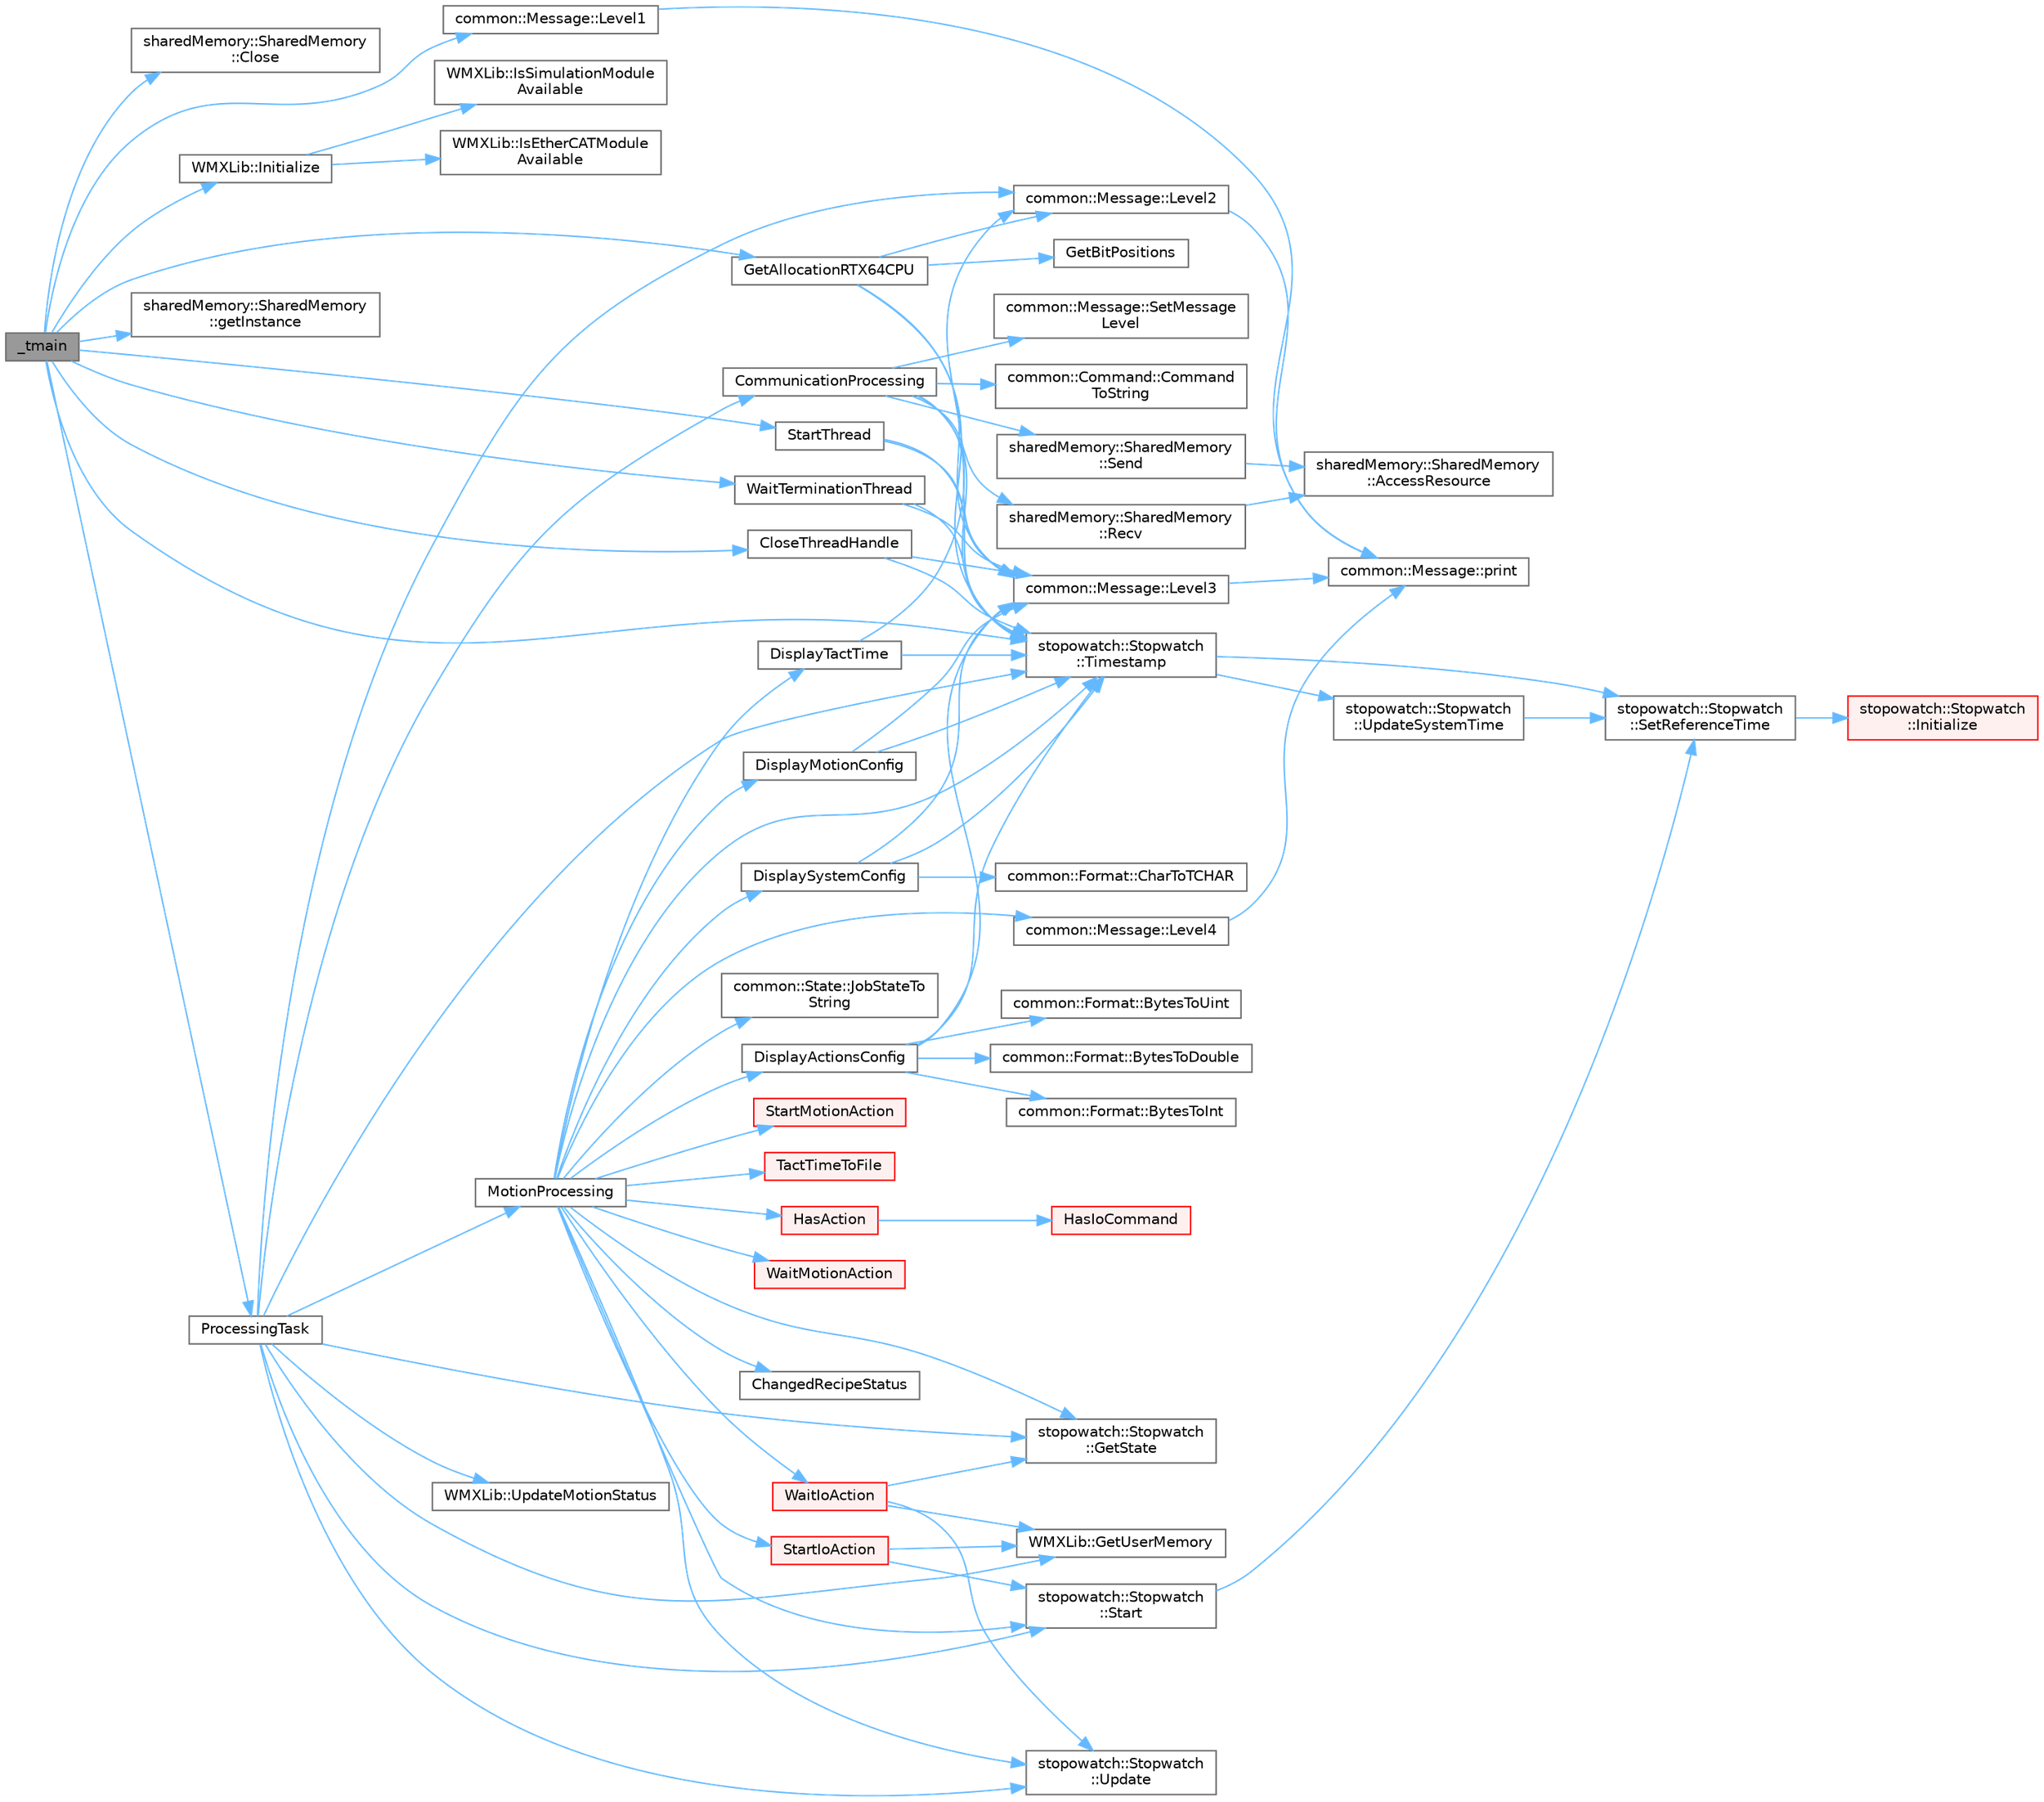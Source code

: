 digraph "_tmain"
{
 // LATEX_PDF_SIZE
  bgcolor="transparent";
  edge [fontname=Helvetica,fontsize=10,labelfontname=Helvetica,labelfontsize=10];
  node [fontname=Helvetica,fontsize=10,shape=box,height=0.2,width=0.4];
  rankdir="LR";
  Node1 [id="Node000001",label="_tmain",height=0.2,width=0.4,color="gray40", fillcolor="grey60", style="filled", fontcolor="black",tooltip="메인 함수"];
  Node1 -> Node2 [id="edge1_Node000001_Node000002",color="steelblue1",style="solid",tooltip=" "];
  Node2 [id="Node000002",label="sharedMemory::SharedMemory\l::Close",height=0.2,width=0.4,color="grey40", fillcolor="white", style="filled",URL="$classshared_memory_1_1_shared_memory.html#aeb536ad3891285fa976bdf7f148026e0",tooltip="공유 메모리를 닫는 메서드입니다."];
  Node1 -> Node3 [id="edge2_Node000001_Node000003",color="steelblue1",style="solid",tooltip=" "];
  Node3 [id="Node000003",label="CloseThreadHandle",height=0.2,width=0.4,color="grey40", fillcolor="white", style="filled",URL="$_rtss_app_8cpp.html#a3754d22c5256ceffecceff1d802dd1b8",tooltip="주어진 스레드 핸들을 닫습니다."];
  Node3 -> Node4 [id="edge3_Node000003_Node000004",color="steelblue1",style="solid",tooltip=" "];
  Node4 [id="Node000004",label="common::Message::Level3",height=0.2,width=0.4,color="grey40", fillcolor="white", style="filled",URL="$classcommon_1_1_message.html#a47587b821f2c83f89008cc11f387f9db",tooltip="Level 3 메시지를 출력하는 함수입니다."];
  Node4 -> Node5 [id="edge4_Node000004_Node000005",color="steelblue1",style="solid",tooltip=" "];
  Node5 [id="Node000005",label="common::Message::print",height=0.2,width=0.4,color="grey40", fillcolor="white", style="filled",URL="$classcommon_1_1_message.html#ae483efdcb4abf9eb13d618362cf86b51",tooltip="TCHAR 형식의 문자열을 출력하는 일반적인 출력 함수입니다."];
  Node3 -> Node6 [id="edge5_Node000003_Node000006",color="steelblue1",style="solid",tooltip=" "];
  Node6 [id="Node000006",label="stopowatch::Stopwatch\l::Timestamp",height=0.2,width=0.4,color="grey40", fillcolor="white", style="filled",URL="$classstopowatch_1_1_stopwatch.html#aa8017c358d91e6facd902a0f12176da0",tooltip="현재 시간의 타임스탬프를 문자열로 반환하는 함수입니다."];
  Node6 -> Node7 [id="edge6_Node000006_Node000007",color="steelblue1",style="solid",tooltip=" "];
  Node7 [id="Node000007",label="stopowatch::Stopwatch\l::SetReferenceTime",height=0.2,width=0.4,color="grey40", fillcolor="white", style="filled",URL="$classstopowatch_1_1_stopwatch.html#ab9109777a989e397989e57ed02f963aa",tooltip="참조 시간을 설정하는 함수입니다."];
  Node7 -> Node8 [id="edge7_Node000007_Node000008",color="steelblue1",style="solid",tooltip=" "];
  Node8 [id="Node000008",label="stopowatch::Stopwatch\l::Initialize",height=0.2,width=0.4,color="red", fillcolor="#FFF0F0", style="filled",URL="$classstopowatch_1_1_stopwatch.html#a7a6a5fa3f41742bb98935745bec45665",tooltip="초기화 함수입니다."];
  Node6 -> Node11 [id="edge8_Node000006_Node000011",color="steelblue1",style="solid",tooltip=" "];
  Node11 [id="Node000011",label="stopowatch::Stopwatch\l::UpdateSystemTime",height=0.2,width=0.4,color="grey40", fillcolor="white", style="filled",URL="$classstopowatch_1_1_stopwatch.html#a10e8747e2e04ee2a402f848bfb001d99",tooltip="현재 시스템 시간을 업데이트하는 함수입니다."];
  Node11 -> Node7 [id="edge9_Node000011_Node000007",color="steelblue1",style="solid",tooltip=" "];
  Node1 -> Node12 [id="edge10_Node000001_Node000012",color="steelblue1",style="solid",tooltip=" "];
  Node12 [id="Node000012",label="GetAllocationRTX64CPU",height=0.2,width=0.4,color="grey40", fillcolor="white", style="filled",URL="$_rtss_app_8cpp.html#ac3520566a2d6657ba663676a4a9d2851",tooltip="RTX64의 현재 CPU 할당 정보를 가져옵니다."];
  Node12 -> Node13 [id="edge11_Node000012_Node000013",color="steelblue1",style="solid",tooltip=" "];
  Node13 [id="Node000013",label="GetBitPositions",height=0.2,width=0.4,color="grey40", fillcolor="white", style="filled",URL="$_rtss_app_8cpp.html#aa50cde5f8a1ecf28322e440331534a8c",tooltip="지정된 마스크에 있는 비트의 위치를 반환합니다."];
  Node12 -> Node14 [id="edge12_Node000012_Node000014",color="steelblue1",style="solid",tooltip=" "];
  Node14 [id="Node000014",label="common::Message::Level2",height=0.2,width=0.4,color="grey40", fillcolor="white", style="filled",URL="$classcommon_1_1_message.html#a40bb53cafcaa484ddcf126502abc161f",tooltip="Level 2 메시지를 출력하는 함수입니다."];
  Node14 -> Node5 [id="edge13_Node000014_Node000005",color="steelblue1",style="solid",tooltip=" "];
  Node12 -> Node4 [id="edge14_Node000012_Node000004",color="steelblue1",style="solid",tooltip=" "];
  Node12 -> Node6 [id="edge15_Node000012_Node000006",color="steelblue1",style="solid",tooltip=" "];
  Node1 -> Node15 [id="edge16_Node000001_Node000015",color="steelblue1",style="solid",tooltip=" "];
  Node15 [id="Node000015",label="sharedMemory::SharedMemory\l::getInstance",height=0.2,width=0.4,color="grey40", fillcolor="white", style="filled",URL="$classshared_memory_1_1_shared_memory.html#a2640ca595aaa5352544c4db3a8e678e9",tooltip="SharedMemory의 인스턴스를 반환하는 정적 메서드입니다."];
  Node1 -> Node16 [id="edge17_Node000001_Node000016",color="steelblue1",style="solid",tooltip=" "];
  Node16 [id="Node000016",label="WMXLib::Initialize",height=0.2,width=0.4,color="grey40", fillcolor="white", style="filled",URL="$class_w_m_x_lib.html#a3f0820fd2f3223d3587927c389f701c9",tooltip="WMX Device를 초기화합니다."];
  Node16 -> Node17 [id="edge18_Node000016_Node000017",color="steelblue1",style="solid",tooltip=" "];
  Node17 [id="Node000017",label="WMXLib::IsEtherCATModule\lAvailable",height=0.2,width=0.4,color="grey40", fillcolor="white", style="filled",URL="$class_w_m_x_lib.html#addb6732912c49c183fedc95e37508e93",tooltip="EtherCAT 모듈의 사용 가능 여부를 확인합니다."];
  Node16 -> Node18 [id="edge19_Node000016_Node000018",color="steelblue1",style="solid",tooltip=" "];
  Node18 [id="Node000018",label="WMXLib::IsSimulationModule\lAvailable",height=0.2,width=0.4,color="grey40", fillcolor="white", style="filled",URL="$class_w_m_x_lib.html#aafa2d5d0730879cb70db1ef35c21b101",tooltip="시뮬레이션 모듈의 사용 가능 여부를 확인합니다."];
  Node1 -> Node19 [id="edge20_Node000001_Node000019",color="steelblue1",style="solid",tooltip=" "];
  Node19 [id="Node000019",label="common::Message::Level1",height=0.2,width=0.4,color="grey40", fillcolor="white", style="filled",URL="$classcommon_1_1_message.html#af45e9eb63af9ef1efb8fc8f0d0ae3244",tooltip="Level 1 메시지를 출력하는 함수입니다."];
  Node19 -> Node5 [id="edge21_Node000019_Node000005",color="steelblue1",style="solid",tooltip=" "];
  Node1 -> Node20 [id="edge22_Node000001_Node000020",color="steelblue1",style="solid",tooltip=" "];
  Node20 [id="Node000020",label="ProcessingTask",height=0.2,width=0.4,color="grey40", fillcolor="white", style="filled",URL="$_rtss_app_8cpp.html#a3db71c15151b4d493496a84b964c847b",tooltip="주어진 작업을 수행하는 스레드 함수입니다."];
  Node20 -> Node21 [id="edge23_Node000020_Node000021",color="steelblue1",style="solid",tooltip=" "];
  Node21 [id="Node000021",label="CommunicationProcessing",height=0.2,width=0.4,color="grey40", fillcolor="white", style="filled",URL="$_rtss_app_8cpp.html#ad6cddbe389369006f50244e7ff4fd90e",tooltip="수신된 명령에 따라 통신을 처리합니다."];
  Node21 -> Node22 [id="edge24_Node000021_Node000022",color="steelblue1",style="solid",tooltip=" "];
  Node22 [id="Node000022",label="common::Command::Command\lToString",height=0.2,width=0.4,color="grey40", fillcolor="white", style="filled",URL="$classcommon_1_1_command.html#a418e6619dc3c69460f8aee1966dd1306",tooltip="주어진 명령어 코드에 해당하는 명령어 문자열을 반환하는 함수입니다."];
  Node21 -> Node4 [id="edge25_Node000021_Node000004",color="steelblue1",style="solid",tooltip=" "];
  Node21 -> Node23 [id="edge26_Node000021_Node000023",color="steelblue1",style="solid",tooltip=" "];
  Node23 [id="Node000023",label="sharedMemory::SharedMemory\l::Recv",height=0.2,width=0.4,color="grey40", fillcolor="white", style="filled",URL="$classshared_memory_1_1_shared_memory.html#aa0ac84da4690d8f02030dce64d794b6a",tooltip="데이터를 수신하는 메서드입니다."];
  Node23 -> Node24 [id="edge27_Node000023_Node000024",color="steelblue1",style="solid",tooltip=" "];
  Node24 [id="Node000024",label="sharedMemory::SharedMemory\l::AccessResource",height=0.2,width=0.4,color="grey40", fillcolor="white", style="filled",URL="$classshared_memory_1_1_shared_memory.html#aac2e636e1bb07c9b201c7df657b48fac",tooltip="공유 리소스에 접근하는 함수입니다."];
  Node21 -> Node25 [id="edge28_Node000021_Node000025",color="steelblue1",style="solid",tooltip=" "];
  Node25 [id="Node000025",label="sharedMemory::SharedMemory\l::Send",height=0.2,width=0.4,color="grey40", fillcolor="white", style="filled",URL="$classshared_memory_1_1_shared_memory.html#a212b8529781cfac2d75de64db2abdea6",tooltip="데이터를 송신하는 메서드입니다."];
  Node25 -> Node24 [id="edge29_Node000025_Node000024",color="steelblue1",style="solid",tooltip=" "];
  Node21 -> Node26 [id="edge30_Node000021_Node000026",color="steelblue1",style="solid",tooltip=" "];
  Node26 [id="Node000026",label="common::Message::SetMessage\lLevel",height=0.2,width=0.4,color="grey40", fillcolor="white", style="filled",URL="$classcommon_1_1_message.html#a0750c9a0fbeca3ea6755a1dcdbaf3622",tooltip="메시지 레벨을 설정하는 함수입니다."];
  Node21 -> Node6 [id="edge31_Node000021_Node000006",color="steelblue1",style="solid",tooltip=" "];
  Node20 -> Node27 [id="edge32_Node000020_Node000027",color="steelblue1",style="solid",tooltip=" "];
  Node27 [id="Node000027",label="stopowatch::Stopwatch\l::GetState",height=0.2,width=0.4,color="grey40", fillcolor="white", style="filled",URL="$classstopowatch_1_1_stopwatch.html#a0eee8e310324faf9b56ddf5d49d3ae22",tooltip="지정된 채널의 타이머 상태를 가져오는 함수입니다."];
  Node20 -> Node28 [id="edge33_Node000020_Node000028",color="steelblue1",style="solid",tooltip=" "];
  Node28 [id="Node000028",label="WMXLib::GetUserMemory",height=0.2,width=0.4,color="grey40", fillcolor="white", style="filled",URL="$class_w_m_x_lib.html#ae7f4d5f3857f399f6c3ce5063ddafda4",tooltip="UserMemory 객체를 반환합니다."];
  Node20 -> Node14 [id="edge34_Node000020_Node000014",color="steelblue1",style="solid",tooltip=" "];
  Node20 -> Node29 [id="edge35_Node000020_Node000029",color="steelblue1",style="solid",tooltip=" "];
  Node29 [id="Node000029",label="MotionProcessing",height=0.2,width=0.4,color="grey40", fillcolor="white", style="filled",URL="$_rtss_app_8cpp.html#a4f9769b178418fdb7769bf8bb92c2773",tooltip="주어진 상태에 따라 모션 처리를 수행합니다."];
  Node29 -> Node30 [id="edge36_Node000029_Node000030",color="steelblue1",style="solid",tooltip=" "];
  Node30 [id="Node000030",label="ChangedRecipeStatus",height=0.2,width=0.4,color="grey40", fillcolor="white", style="filled",URL="$_rtss_app_8cpp.html#a80fc64daa42ab26896f656d15b890da9",tooltip="이전 레시피 상태와 현재 레시피 상태를 비교하여 변경 여부를 확인합니다."];
  Node29 -> Node31 [id="edge37_Node000029_Node000031",color="steelblue1",style="solid",tooltip=" "];
  Node31 [id="Node000031",label="DisplayActionsConfig",height=0.2,width=0.4,color="grey40", fillcolor="white", style="filled",URL="$_rtss_app_8cpp.html#a8246ed3e255a9f6a2e43f09cfe674ee5",tooltip="모든 액션 구성 정보를 출력합니다."];
  Node31 -> Node32 [id="edge38_Node000031_Node000032",color="steelblue1",style="solid",tooltip=" "];
  Node32 [id="Node000032",label="common::Format::BytesToDouble",height=0.2,width=0.4,color="grey40", fillcolor="white", style="filled",URL="$classcommon_1_1_format.html#ad2933a25a043c93491a091f5612e7dd2",tooltip="바이트 배열을 double 값으로 변환하는 함수입니다."];
  Node31 -> Node33 [id="edge39_Node000031_Node000033",color="steelblue1",style="solid",tooltip=" "];
  Node33 [id="Node000033",label="common::Format::BytesToInt",height=0.2,width=0.4,color="grey40", fillcolor="white", style="filled",URL="$classcommon_1_1_format.html#a4d0c7354f04e8cb18cd30fe71eec717f",tooltip="바이트 배열을 int 값으로 변환하는 함수입니다."];
  Node31 -> Node34 [id="edge40_Node000031_Node000034",color="steelblue1",style="solid",tooltip=" "];
  Node34 [id="Node000034",label="common::Format::BytesToUint",height=0.2,width=0.4,color="grey40", fillcolor="white", style="filled",URL="$classcommon_1_1_format.html#a1d576fa2c83e0d0d1b1f129a307becfe",tooltip="바이트 배열을 unsigned int 값으로 변환하는 함수입니다."];
  Node31 -> Node4 [id="edge41_Node000031_Node000004",color="steelblue1",style="solid",tooltip=" "];
  Node31 -> Node6 [id="edge42_Node000031_Node000006",color="steelblue1",style="solid",tooltip=" "];
  Node29 -> Node35 [id="edge43_Node000029_Node000035",color="steelblue1",style="solid",tooltip=" "];
  Node35 [id="Node000035",label="DisplayMotionConfig",height=0.2,width=0.4,color="grey40", fillcolor="white", style="filled",URL="$_rtss_app_8cpp.html#a899d47551ba606f95dc0c49300486465",tooltip="모션 구성 정보를 출력합니다."];
  Node35 -> Node4 [id="edge44_Node000035_Node000004",color="steelblue1",style="solid",tooltip=" "];
  Node35 -> Node6 [id="edge45_Node000035_Node000006",color="steelblue1",style="solid",tooltip=" "];
  Node29 -> Node36 [id="edge46_Node000029_Node000036",color="steelblue1",style="solid",tooltip=" "];
  Node36 [id="Node000036",label="DisplaySystemConfig",height=0.2,width=0.4,color="grey40", fillcolor="white", style="filled",URL="$_rtss_app_8cpp.html#ad55b26e0e60f35d5b35fc14c426728fd",tooltip="시스템 구성 정보를 출력합니다."];
  Node36 -> Node37 [id="edge47_Node000036_Node000037",color="steelblue1",style="solid",tooltip=" "];
  Node37 [id="Node000037",label="common::Format::CharToTCHAR",height=0.2,width=0.4,color="grey40", fillcolor="white", style="filled",URL="$classcommon_1_1_format.html#aa3b9e43ab2d7f4445c596e0f6b735a74",tooltip="char* 문자열을 TCHAR* 문자열로 변환하는 함수입니다."];
  Node36 -> Node4 [id="edge48_Node000036_Node000004",color="steelblue1",style="solid",tooltip=" "];
  Node36 -> Node6 [id="edge49_Node000036_Node000006",color="steelblue1",style="solid",tooltip=" "];
  Node29 -> Node38 [id="edge50_Node000029_Node000038",color="steelblue1",style="solid",tooltip=" "];
  Node38 [id="Node000038",label="DisplayTactTime",height=0.2,width=0.4,color="grey40", fillcolor="white", style="filled",URL="$_rtss_app_8cpp.html#a3b4cb51bd003b4867a47032c4c8f121f",tooltip="지정된 반복 및 액션 횟수에 따른 동작 시간을 출력합니다."];
  Node38 -> Node14 [id="edge51_Node000038_Node000014",color="steelblue1",style="solid",tooltip=" "];
  Node38 -> Node6 [id="edge52_Node000038_Node000006",color="steelblue1",style="solid",tooltip=" "];
  Node29 -> Node27 [id="edge53_Node000029_Node000027",color="steelblue1",style="solid",tooltip=" "];
  Node29 -> Node39 [id="edge54_Node000029_Node000039",color="steelblue1",style="solid",tooltip=" "];
  Node39 [id="Node000039",label="HasAction",height=0.2,width=0.4,color="red", fillcolor="#FFF0F0", style="filled",URL="$_rtss_app_8cpp.html#ae9d126a6c67bf8786323bb90163d1760",tooltip="액션 객체 배열에서 특정 액션이 포함되어 있는지 확인합니다."];
  Node39 -> Node40 [id="edge55_Node000039_Node000040",color="steelblue1",style="solid",tooltip=" "];
  Node40 [id="Node000040",label="HasIoCommand",height=0.2,width=0.4,color="red", fillcolor="#FFF0F0", style="filled",URL="$_rtss_app_8cpp.html#a5794d92c70eae8e933a2ad7aa7b8b3d0",tooltip="액션 객체 배열에 IO 명령이 포함되어 있는지 확인합니다."];
  Node29 -> Node45 [id="edge56_Node000029_Node000045",color="steelblue1",style="solid",tooltip=" "];
  Node45 [id="Node000045",label="common::State::JobStateTo\lString",height=0.2,width=0.4,color="grey40", fillcolor="white", style="filled",URL="$classcommon_1_1_state.html#ac71d8a6767999560171d8e4acaea6d87",tooltip="주어진 상태 코드에 해당하는 작업 상태 문자열을 반환하는 함수입니다."];
  Node29 -> Node46 [id="edge57_Node000029_Node000046",color="steelblue1",style="solid",tooltip=" "];
  Node46 [id="Node000046",label="common::Message::Level4",height=0.2,width=0.4,color="grey40", fillcolor="white", style="filled",URL="$classcommon_1_1_message.html#a5f2c5221fc16be2f8e3c4bef1fb69bf8",tooltip="Level 4 메시지를 출력하는 함수입니다."];
  Node46 -> Node5 [id="edge58_Node000046_Node000005",color="steelblue1",style="solid",tooltip=" "];
  Node29 -> Node47 [id="edge59_Node000029_Node000047",color="steelblue1",style="solid",tooltip=" "];
  Node47 [id="Node000047",label="stopowatch::Stopwatch\l::Start",height=0.2,width=0.4,color="grey40", fillcolor="white", style="filled",URL="$classstopowatch_1_1_stopwatch.html#a592a6e97895a7f876cbf52f4d01f83ab",tooltip="지정된 채널의 타이머를 시작하는 함수입니다."];
  Node47 -> Node7 [id="edge60_Node000047_Node000007",color="steelblue1",style="solid",tooltip=" "];
  Node29 -> Node48 [id="edge61_Node000029_Node000048",color="steelblue1",style="solid",tooltip=" "];
  Node48 [id="Node000048",label="StartIoAction",height=0.2,width=0.4,color="red", fillcolor="#FFF0F0", style="filled",URL="$_rtss_app_8cpp.html#aba80849ebaf4b9e344713667832c33bf",tooltip="주어진 번호의 IO 액션을 시작합니다."];
  Node48 -> Node28 [id="edge62_Node000048_Node000028",color="steelblue1",style="solid",tooltip=" "];
  Node48 -> Node47 [id="edge63_Node000048_Node000047",color="steelblue1",style="solid",tooltip=" "];
  Node29 -> Node50 [id="edge64_Node000029_Node000050",color="steelblue1",style="solid",tooltip=" "];
  Node50 [id="Node000050",label="StartMotionAction",height=0.2,width=0.4,color="red", fillcolor="#FFF0F0", style="filled",URL="$_rtss_app_8cpp.html#afceac67cf472dc6a05e2aed15e24a465",tooltip="주어진 번호의 모션 액션을 시작합니다."];
  Node29 -> Node52 [id="edge65_Node000029_Node000052",color="steelblue1",style="solid",tooltip=" "];
  Node52 [id="Node000052",label="TactTimeToFile",height=0.2,width=0.4,color="red", fillcolor="#FFF0F0", style="filled",URL="$_rtss_app_8cpp.html#a51ec2b1e237a68f7eb00da453d49b9c1",tooltip="동작 시간을 파일에 저장합니다."];
  Node29 -> Node6 [id="edge66_Node000029_Node000006",color="steelblue1",style="solid",tooltip=" "];
  Node29 -> Node54 [id="edge67_Node000029_Node000054",color="steelblue1",style="solid",tooltip=" "];
  Node54 [id="Node000054",label="stopowatch::Stopwatch\l::Update",height=0.2,width=0.4,color="grey40", fillcolor="white", style="filled",URL="$classstopowatch_1_1_stopwatch.html#ab9b7b2cb0bdbc06eb449d59cb87ddd21",tooltip="지정된 채널의 타이머를 업데이트하고 경과 시간을 반환하는 함수입니다."];
  Node29 -> Node55 [id="edge68_Node000029_Node000055",color="steelblue1",style="solid",tooltip=" "];
  Node55 [id="Node000055",label="WaitIoAction",height=0.2,width=0.4,color="red", fillcolor="#FFF0F0", style="filled",URL="$_rtss_app_8cpp.html#a846233571b4a12fba41e02d16aa9811e",tooltip="현재 IO 액션의 완료를 대기합니다."];
  Node55 -> Node27 [id="edge69_Node000055_Node000027",color="steelblue1",style="solid",tooltip=" "];
  Node55 -> Node28 [id="edge70_Node000055_Node000028",color="steelblue1",style="solid",tooltip=" "];
  Node55 -> Node54 [id="edge71_Node000055_Node000054",color="steelblue1",style="solid",tooltip=" "];
  Node29 -> Node56 [id="edge72_Node000029_Node000056",color="steelblue1",style="solid",tooltip=" "];
  Node56 [id="Node000056",label="WaitMotionAction",height=0.2,width=0.4,color="red", fillcolor="#FFF0F0", style="filled",URL="$_rtss_app_8cpp.html#a9c7a581f9794f2d7d4cd4fe314c2ca8a",tooltip="현재 모션 액션의 완료를 대기합니다."];
  Node20 -> Node47 [id="edge73_Node000020_Node000047",color="steelblue1",style="solid",tooltip=" "];
  Node20 -> Node6 [id="edge74_Node000020_Node000006",color="steelblue1",style="solid",tooltip=" "];
  Node20 -> Node54 [id="edge75_Node000020_Node000054",color="steelblue1",style="solid",tooltip=" "];
  Node20 -> Node58 [id="edge76_Node000020_Node000058",color="steelblue1",style="solid",tooltip=" "];
  Node58 [id="Node000058",label="WMXLib::UpdateMotionStatus",height=0.2,width=0.4,color="grey40", fillcolor="white", style="filled",URL="$class_w_m_x_lib.html#abc295e48ef6764d50d4c053282036085",tooltip="모션 상태를 업데이트합니다."];
  Node1 -> Node59 [id="edge77_Node000001_Node000059",color="steelblue1",style="solid",tooltip=" "];
  Node59 [id="Node000059",label="StartThread",height=0.2,width=0.4,color="grey40", fillcolor="white", style="filled",URL="$_rtss_app_8cpp.html#aeb58a1737ef48a76996e8bb362fec066",tooltip="주어진 작업을 수행할 새로운 스레드를 시작합니다."];
  Node59 -> Node4 [id="edge78_Node000059_Node000004",color="steelblue1",style="solid",tooltip=" "];
  Node59 -> Node6 [id="edge79_Node000059_Node000006",color="steelblue1",style="solid",tooltip=" "];
  Node1 -> Node6 [id="edge80_Node000001_Node000006",color="steelblue1",style="solid",tooltip=" "];
  Node1 -> Node60 [id="edge81_Node000001_Node000060",color="steelblue1",style="solid",tooltip=" "];
  Node60 [id="Node000060",label="WaitTerminationThread",height=0.2,width=0.4,color="grey40", fillcolor="white", style="filled",URL="$_rtss_app_8cpp.html#a6e703e91084cf57867ba8bfa121cd11d",tooltip="주어진 스레드의 종료를 기다립니다."];
  Node60 -> Node4 [id="edge82_Node000060_Node000004",color="steelblue1",style="solid",tooltip=" "];
  Node60 -> Node6 [id="edge83_Node000060_Node000006",color="steelblue1",style="solid",tooltip=" "];
}

